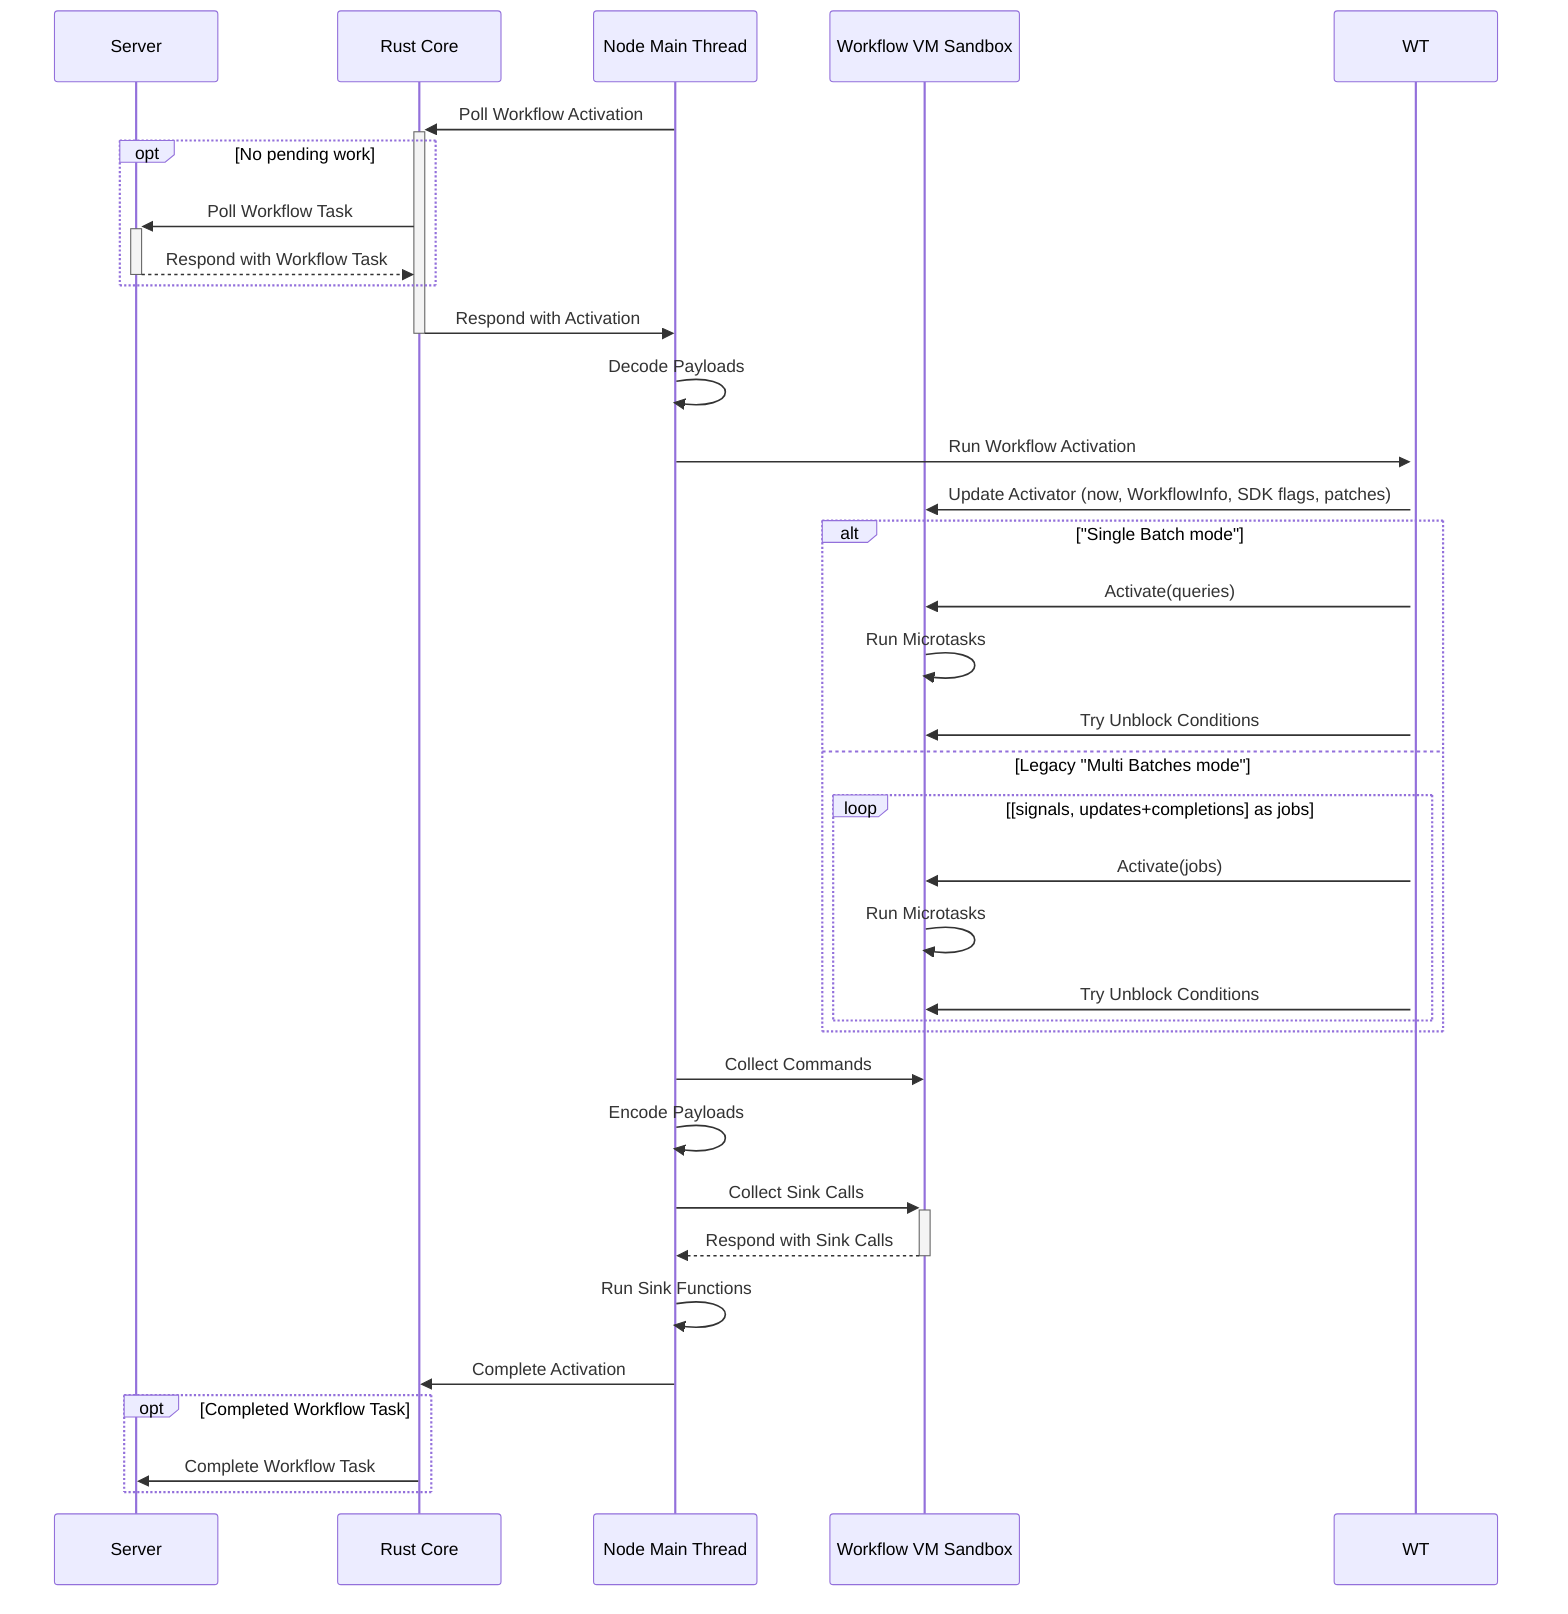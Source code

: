 %% Activation diagram for Worker with `debugMode` option on
sequenceDiagram
    participant Server
    participant Core as Rust Core
    participant MT as Node Main Thread
    participant VM as Workflow VM Sandbox

    MT->>+Core: Poll Workflow Activation
    opt No pending work
        Core->>+Server: Poll Workflow Task
        Server-->>-Core: Respond with Workflow Task
    end
    Core->>-MT: Respond with Activation
    MT->>MT: Decode Payloads
    MT->>+WT: Run Workflow Activation

    WT->>VM: Update Activator (now, WorkflowInfo, SDK flags, patches)

    alt "Single Batch mode"
        WT->>VM: Activate(queries)
        VM->>VM: Run Microtasks
        WT->>VM: Try Unblock Conditions
    else Legacy "Multi Batches mode"
        loop [signals, updates+completions] as jobs
            WT->>VM: Activate(jobs)
            VM->>VM: Run Microtasks
            WT->>VM: Try Unblock Conditions
        end
    end

    MT->>VM: Collect Commands
    MT->>MT: Encode Payloads
    MT->>+VM: Collect Sink Calls
    VM-->>-MT: Respond with Sink Calls
    MT->>MT: Run Sink Functions
    MT->>Core: Complete Activation
    opt Completed Workflow Task
        Core->>Server: Complete Workflow Task
    end